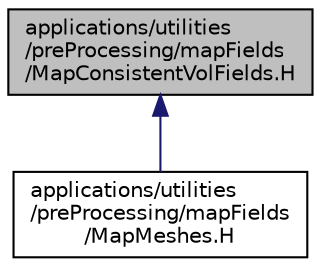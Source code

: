 digraph "applications/utilities/preProcessing/mapFields/MapConsistentVolFields.H"
{
  bgcolor="transparent";
  edge [fontname="Helvetica",fontsize="10",labelfontname="Helvetica",labelfontsize="10"];
  node [fontname="Helvetica",fontsize="10",shape=record];
  Node1 [label="applications/utilities\l/preProcessing/mapFields\l/MapConsistentVolFields.H",height=0.2,width=0.4,color="black", fillcolor="grey75", style="filled", fontcolor="black"];
  Node1 -> Node2 [dir="back",color="midnightblue",fontsize="10",style="solid",fontname="Helvetica"];
  Node2 [label="applications/utilities\l/preProcessing/mapFields\l/MapMeshes.H",height=0.2,width=0.4,color="black",URL="$a04578.html"];
}
